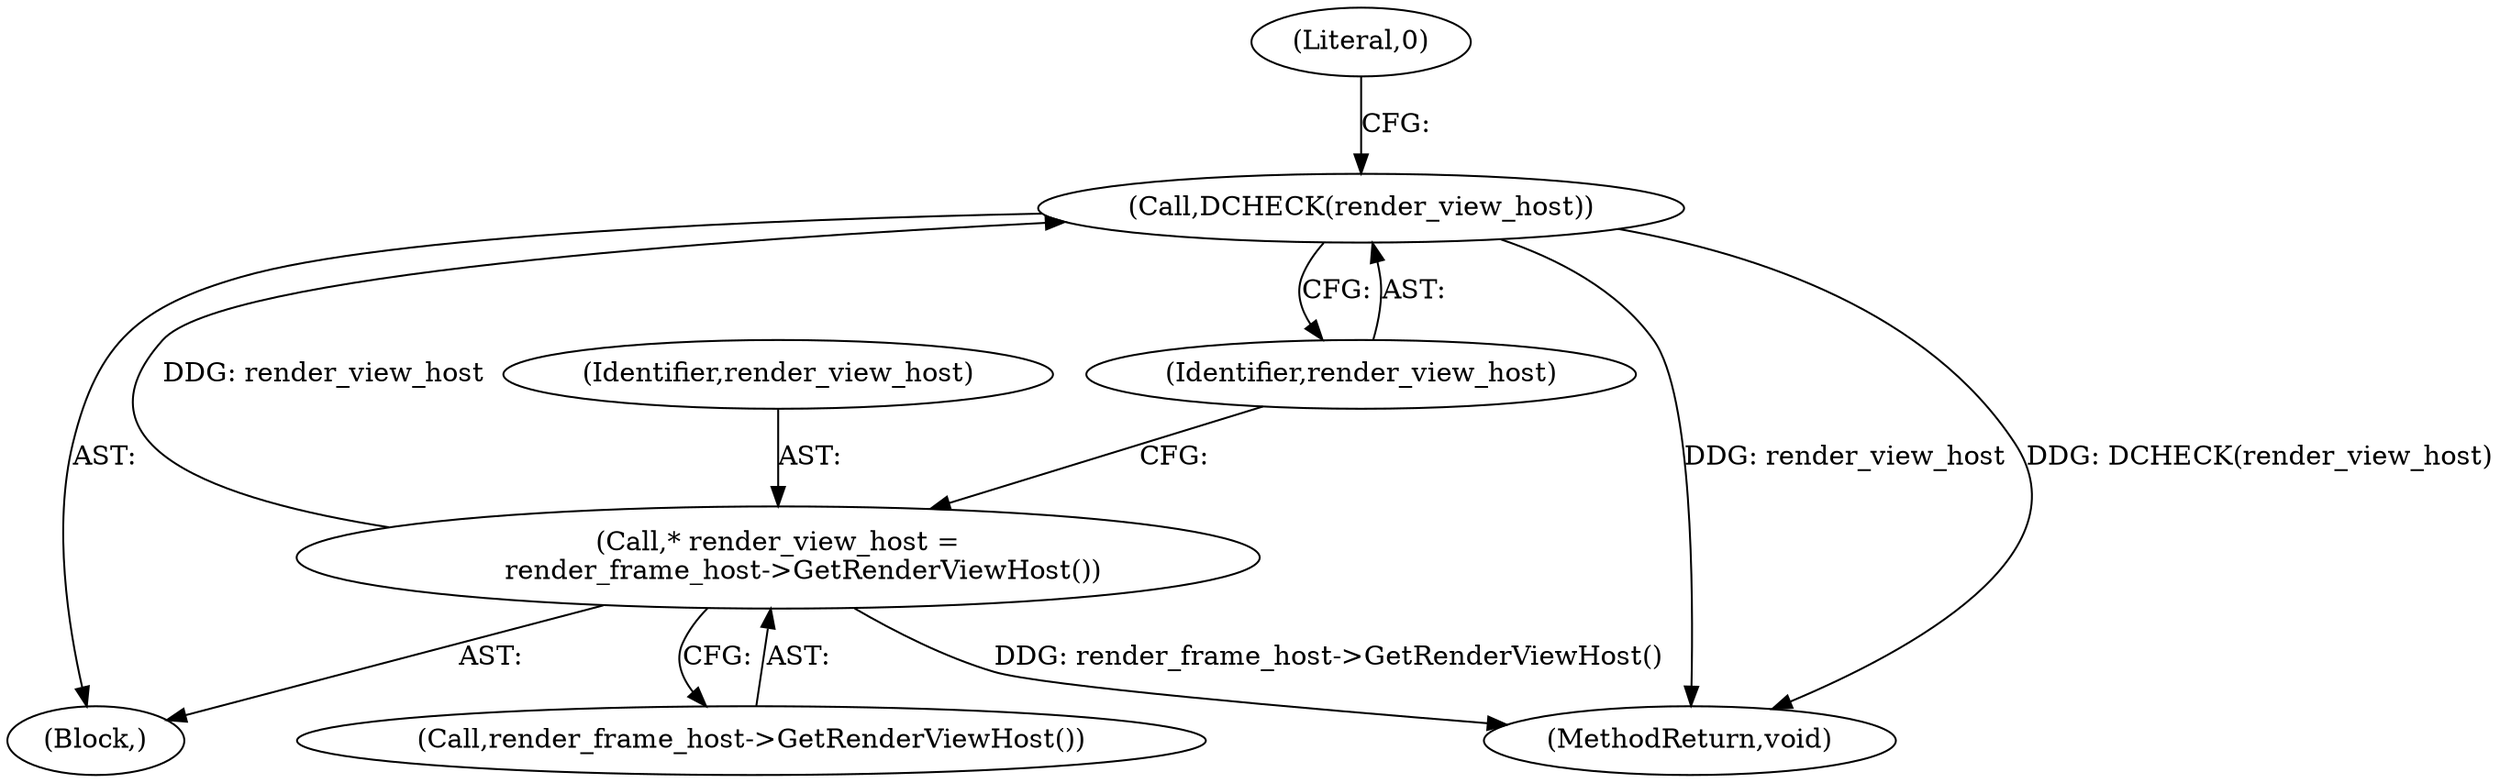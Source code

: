 digraph "0_Chrome_dcd10462fb49c72544719c490238f3a35edf3fc6_6@pointer" {
"1000120" [label="(Call,DCHECK(render_view_host))"];
"1000117" [label="(Call,* render_view_host =\n      render_frame_host->GetRenderViewHost())"];
"1000117" [label="(Call,* render_view_host =\n      render_frame_host->GetRenderViewHost())"];
"1000118" [label="(Identifier,render_view_host)"];
"1000105" [label="(Block,)"];
"1000120" [label="(Call,DCHECK(render_view_host))"];
"1000119" [label="(Call,render_frame_host->GetRenderViewHost())"];
"1000224" [label="(MethodReturn,void)"];
"1000121" [label="(Identifier,render_view_host)"];
"1000123" [label="(Literal,0)"];
"1000120" -> "1000105"  [label="AST: "];
"1000120" -> "1000121"  [label="CFG: "];
"1000121" -> "1000120"  [label="AST: "];
"1000123" -> "1000120"  [label="CFG: "];
"1000120" -> "1000224"  [label="DDG: render_view_host"];
"1000120" -> "1000224"  [label="DDG: DCHECK(render_view_host)"];
"1000117" -> "1000120"  [label="DDG: render_view_host"];
"1000117" -> "1000105"  [label="AST: "];
"1000117" -> "1000119"  [label="CFG: "];
"1000118" -> "1000117"  [label="AST: "];
"1000119" -> "1000117"  [label="AST: "];
"1000121" -> "1000117"  [label="CFG: "];
"1000117" -> "1000224"  [label="DDG: render_frame_host->GetRenderViewHost()"];
}
